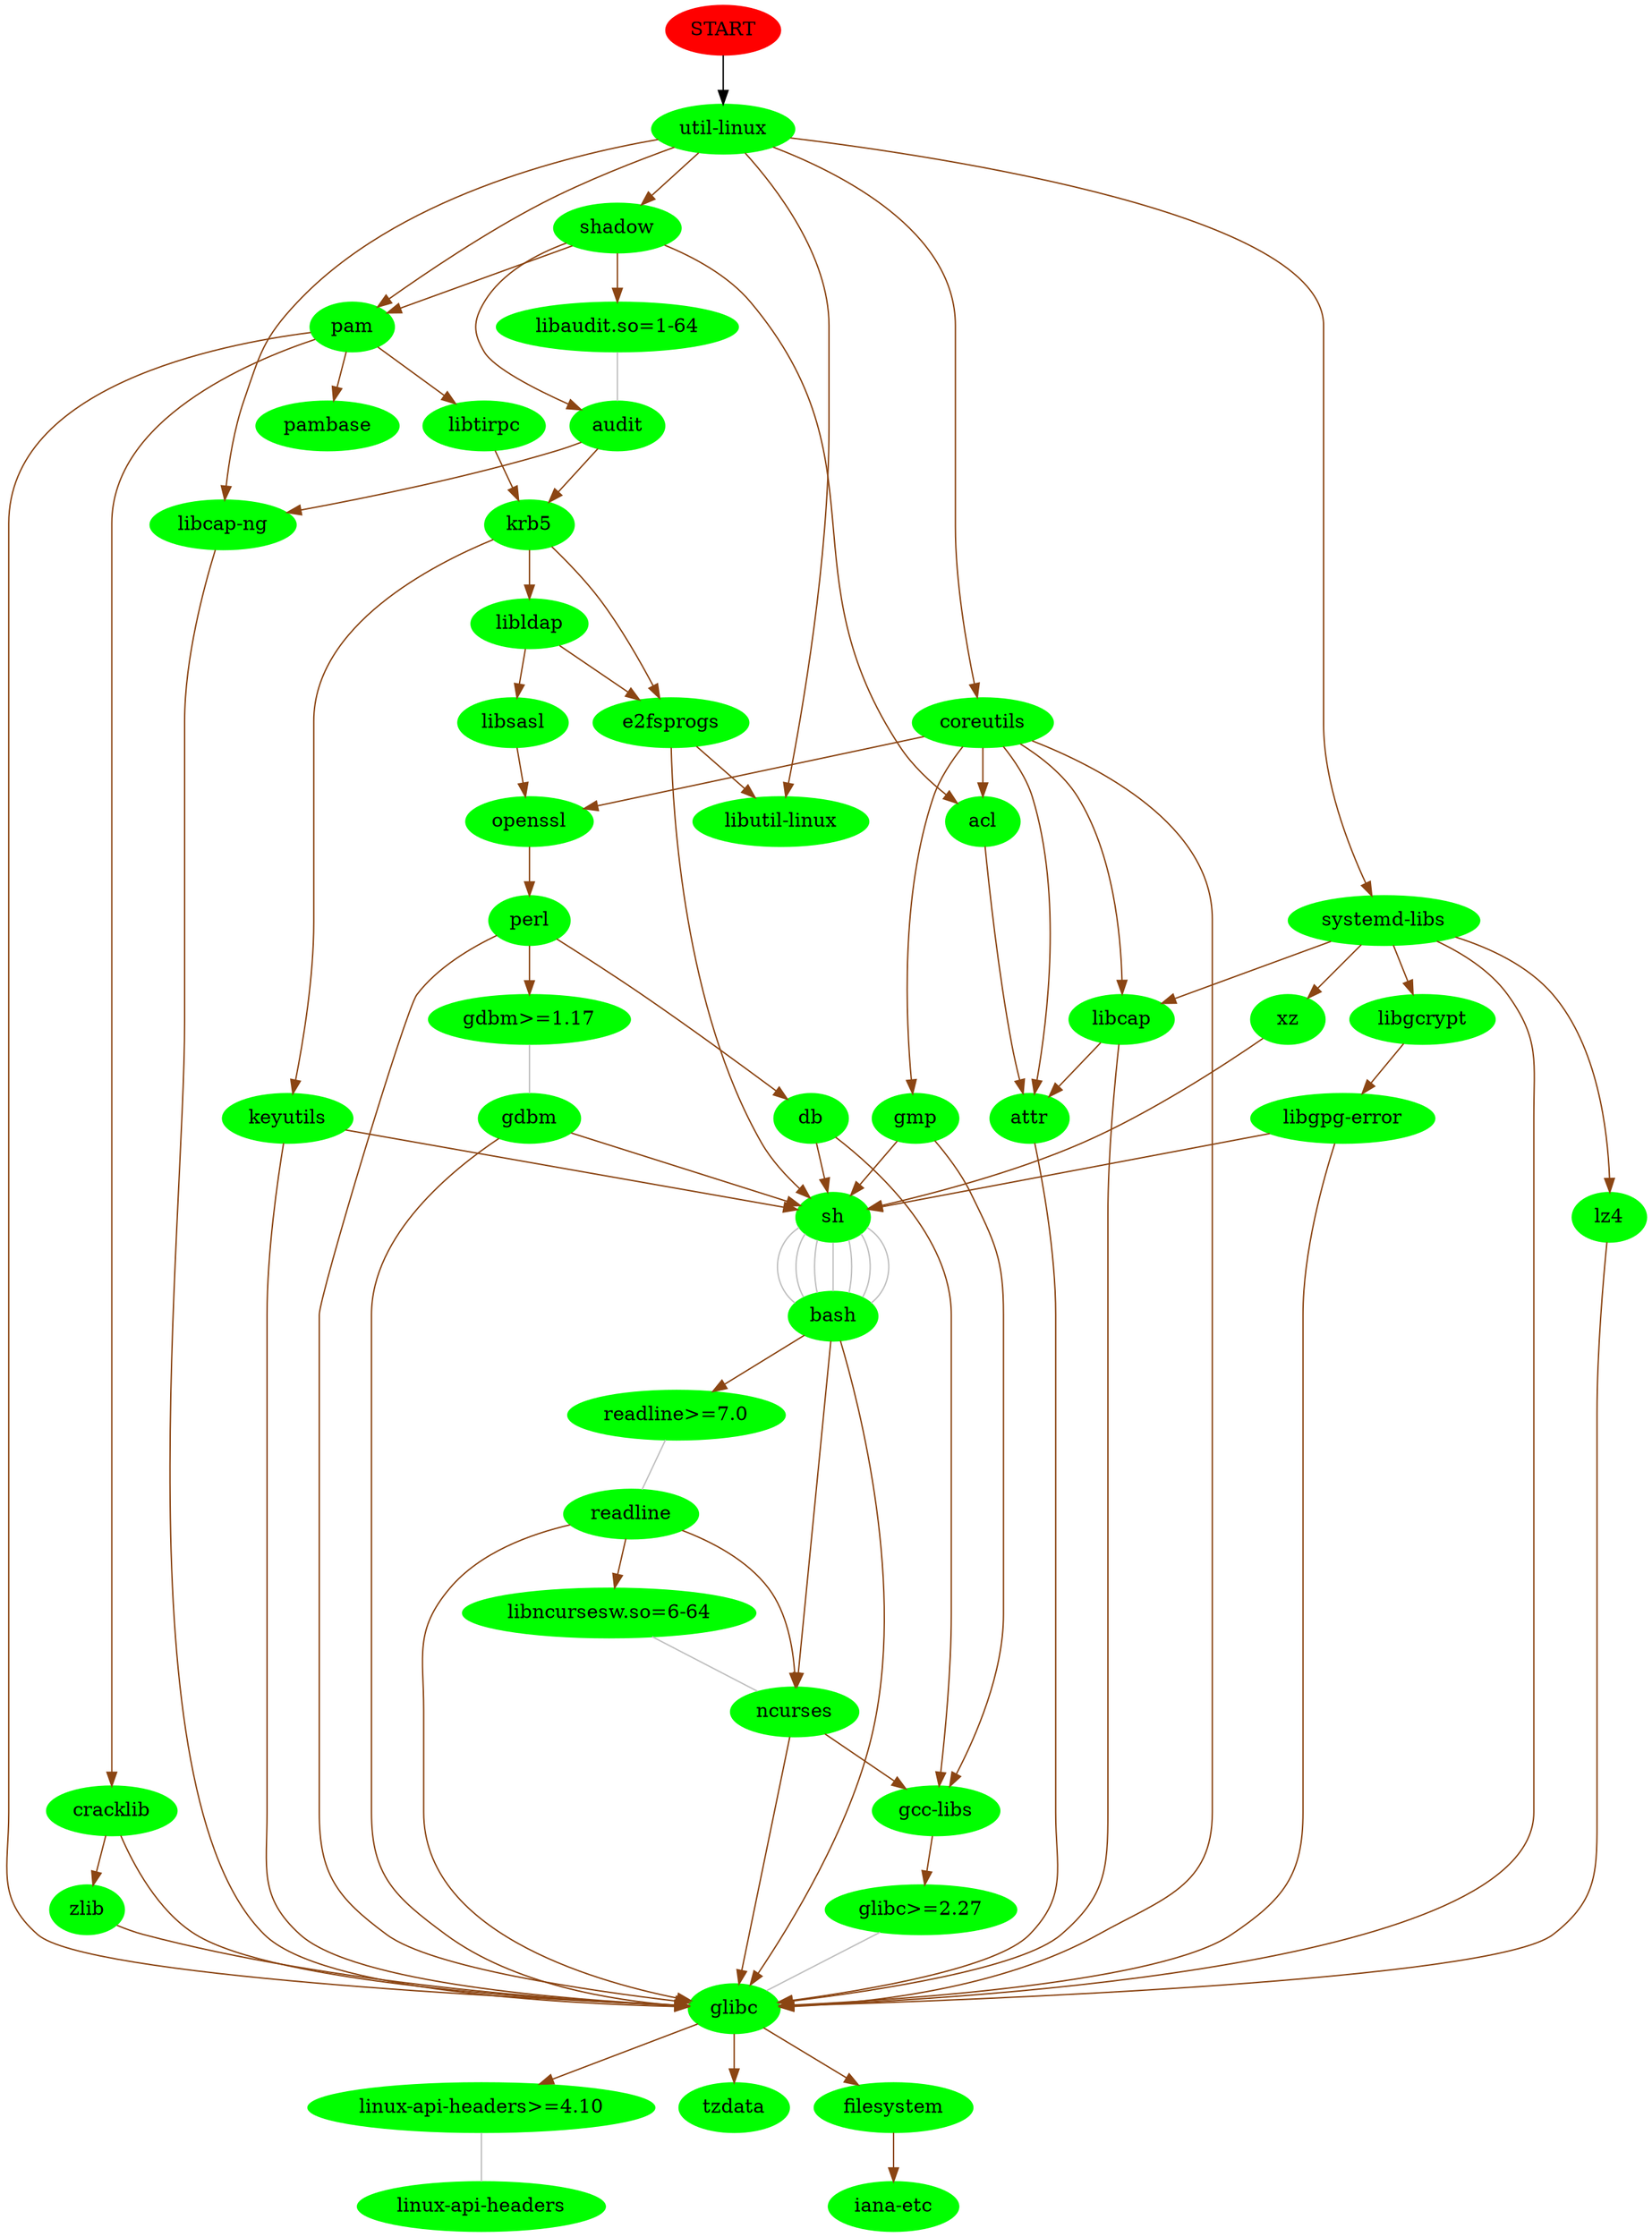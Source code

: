 digraph G { START [color=red, style=filled];
node [style=filled, color=green];
 "START" -> "util-linux";
"util-linux" -> "pam" [color=chocolate4];
"pam" -> "glibc" [color=chocolate4];
"glibc" -> "linux-api-headers>=4.10" [color=chocolate4];
"linux-api-headers>=4.10" -> "linux-api-headers" [arrowhead=none, color=grey];
"glibc" -> "tzdata" [color=chocolate4];
"glibc" -> "filesystem" [color=chocolate4];
"filesystem" -> "iana-etc" [color=chocolate4];
"pam" -> "cracklib" [color=chocolate4];
"cracklib" -> "glibc" [color=chocolate4];
"cracklib" -> "zlib" [color=chocolate4];
"zlib" -> "glibc" [color=chocolate4];
"pam" -> "libtirpc" [color=chocolate4];
"libtirpc" -> "krb5" [color=chocolate4];
"krb5" -> "e2fsprogs" [color=chocolate4];
"e2fsprogs" -> "sh" [color=chocolate4];
"sh" -> "bash" [arrowhead=none, color=grey];
"bash" -> "readline>=7.0" [color=chocolate4];
"readline>=7.0" -> "readline" [arrowhead=none, color=grey];
"readline" -> "glibc" [color=chocolate4];
"readline" -> "ncurses" [color=chocolate4];
"ncurses" -> "glibc" [color=chocolate4];
"ncurses" -> "gcc-libs" [color=chocolate4];
"gcc-libs" -> "glibc>=2.27" [color=chocolate4];
"glibc>=2.27" -> "glibc" [arrowhead=none, color=grey];
"readline" -> "libncursesw.so=6-64" [color=chocolate4];
"libncursesw.so=6-64" -> "ncurses" [arrowhead=none, color=grey];
"bash" -> "glibc" [color=chocolate4];
"bash" -> "ncurses" [color=chocolate4];
"e2fsprogs" -> "libutil-linux" [color=chocolate4];
"krb5" -> "libldap" [color=chocolate4];
"libldap" -> "libsasl" [color=chocolate4];
"libsasl" -> "openssl" [color=chocolate4];
"openssl" -> "perl" [color=chocolate4];
"perl" -> "gdbm>=1.17" [color=chocolate4];
"gdbm>=1.17" -> "gdbm" [arrowhead=none, color=grey];
"gdbm" -> "glibc" [color=chocolate4];
"gdbm" -> "sh" [color=chocolate4];
"sh" -> "bash" [arrowhead=none, color=grey];
"perl" -> "db" [color=chocolate4];
"db" -> "gcc-libs" [color=chocolate4];
"db" -> "sh" [color=chocolate4];
"sh" -> "bash" [arrowhead=none, color=grey];
"perl" -> "glibc" [color=chocolate4];
"libldap" -> "e2fsprogs" [color=chocolate4];
"krb5" -> "keyutils" [color=chocolate4];
"keyutils" -> "glibc" [color=chocolate4];
"keyutils" -> "sh" [color=chocolate4];
"sh" -> "bash" [arrowhead=none, color=grey];
"pam" -> "pambase" [color=chocolate4];
"util-linux" -> "shadow" [color=chocolate4];
"shadow" -> "pam" [color=chocolate4];
"shadow" -> "acl" [color=chocolate4];
"acl" -> "attr" [color=chocolate4];
"attr" -> "glibc" [color=chocolate4];
"shadow" -> "audit" [color=chocolate4];
"audit" -> "krb5" [color=chocolate4];
"audit" -> "libcap-ng" [color=chocolate4];
"libcap-ng" -> "glibc" [color=chocolate4];
"shadow" -> "libaudit.so=1-64" [color=chocolate4];
"libaudit.so=1-64" -> "audit" [arrowhead=none, color=grey];
"util-linux" -> "coreutils" [color=chocolate4];
"coreutils" -> "glibc" [color=chocolate4];
"coreutils" -> "acl" [color=chocolate4];
"coreutils" -> "attr" [color=chocolate4];
"coreutils" -> "gmp" [color=chocolate4];
"gmp" -> "gcc-libs" [color=chocolate4];
"gmp" -> "sh" [color=chocolate4];
"sh" -> "bash" [arrowhead=none, color=grey];
"coreutils" -> "libcap" [color=chocolate4];
"libcap" -> "glibc" [color=chocolate4];
"libcap" -> "attr" [color=chocolate4];
"coreutils" -> "openssl" [color=chocolate4];
"util-linux" -> "systemd-libs" [color=chocolate4];
"systemd-libs" -> "glibc" [color=chocolate4];
"systemd-libs" -> "libcap" [color=chocolate4];
"systemd-libs" -> "libgcrypt" [color=chocolate4];
"libgcrypt" -> "libgpg-error" [color=chocolate4];
"libgpg-error" -> "glibc" [color=chocolate4];
"libgpg-error" -> "sh" [color=chocolate4];
"sh" -> "bash" [arrowhead=none, color=grey];
"systemd-libs" -> "lz4" [color=chocolate4];
"lz4" -> "glibc" [color=chocolate4];
"systemd-libs" -> "xz" [color=chocolate4];
"xz" -> "sh" [color=chocolate4];
"sh" -> "bash" [arrowhead=none, color=grey];
"util-linux" -> "libcap-ng" [color=chocolate4];
"util-linux" -> "libutil-linux" [color=chocolate4];
}
